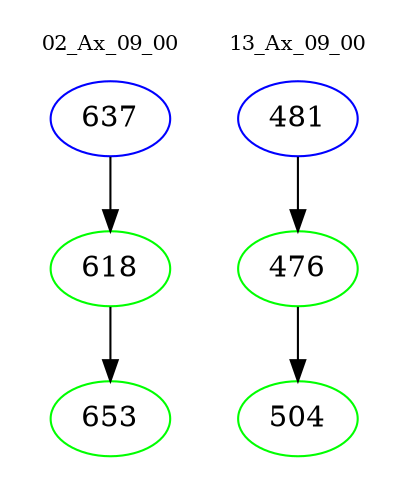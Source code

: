 digraph{
subgraph cluster_0 {
color = white
label = "02_Ax_09_00";
fontsize=10;
T0_637 [label="637", color="blue"]
T0_637 -> T0_618 [color="black"]
T0_618 [label="618", color="green"]
T0_618 -> T0_653 [color="black"]
T0_653 [label="653", color="green"]
}
subgraph cluster_1 {
color = white
label = "13_Ax_09_00";
fontsize=10;
T1_481 [label="481", color="blue"]
T1_481 -> T1_476 [color="black"]
T1_476 [label="476", color="green"]
T1_476 -> T1_504 [color="black"]
T1_504 [label="504", color="green"]
}
}
